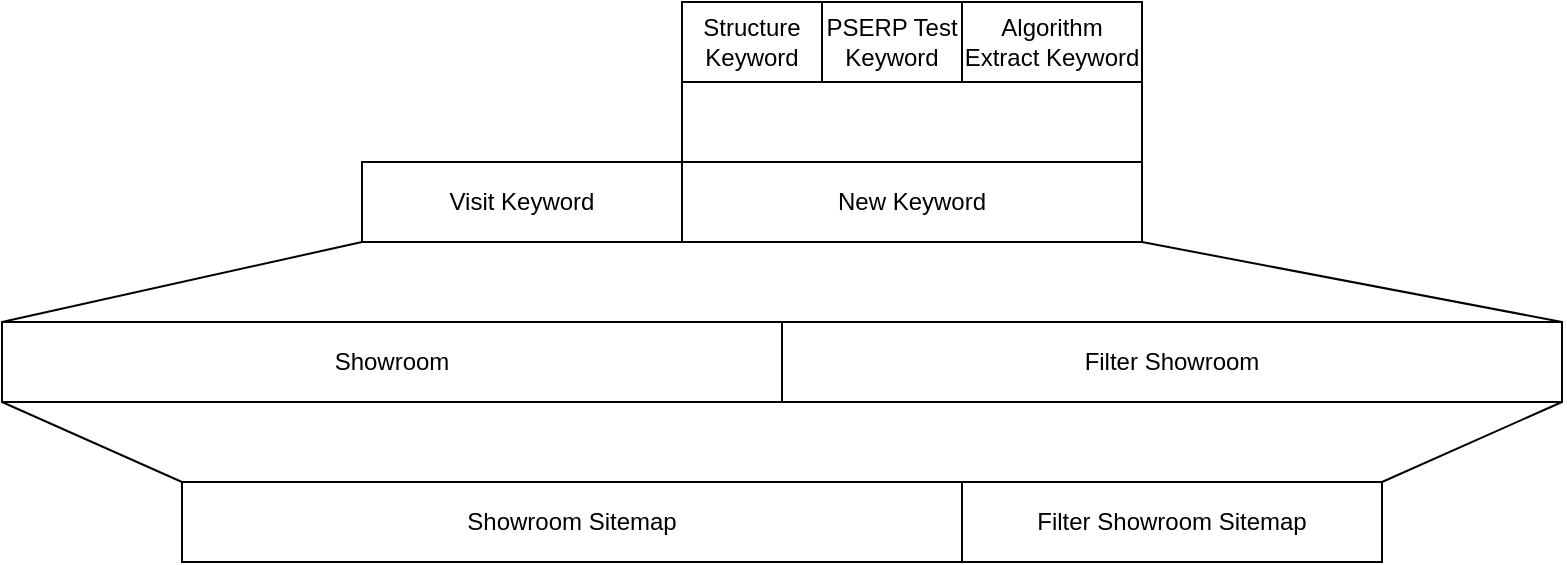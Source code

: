 <mxfile version="27.0.5">
  <diagram name="第 1 页" id="Ke502KQ1WeKImCU888vT">
    <mxGraphModel dx="1399" dy="646" grid="1" gridSize="10" guides="1" tooltips="1" connect="1" arrows="1" fold="1" page="1" pageScale="1" pageWidth="827" pageHeight="1169" math="0" shadow="0">
      <root>
        <mxCell id="0" />
        <mxCell id="1" parent="0" />
        <mxCell id="McudIKGl9F88ILY4ECNT-2" value="Visit Keyword" style="rounded=0;whiteSpace=wrap;html=1;" vertex="1" parent="1">
          <mxGeometry x="260" y="80" width="160" height="40" as="geometry" />
        </mxCell>
        <mxCell id="McudIKGl9F88ILY4ECNT-3" value="New Keyword" style="rounded=0;whiteSpace=wrap;html=1;" vertex="1" parent="1">
          <mxGeometry x="420" y="80" width="230" height="40" as="geometry" />
        </mxCell>
        <mxCell id="McudIKGl9F88ILY4ECNT-5" value="Structure Keyword" style="rounded=0;whiteSpace=wrap;html=1;" vertex="1" parent="1">
          <mxGeometry x="420" width="70" height="40" as="geometry" />
        </mxCell>
        <mxCell id="McudIKGl9F88ILY4ECNT-6" value="PSERP Test Keyword" style="rounded=0;whiteSpace=wrap;html=1;" vertex="1" parent="1">
          <mxGeometry x="490" width="70" height="40" as="geometry" />
        </mxCell>
        <mxCell id="McudIKGl9F88ILY4ECNT-7" value="Algorithm Extract Keyword" style="rounded=0;whiteSpace=wrap;html=1;" vertex="1" parent="1">
          <mxGeometry x="560" width="90" height="40" as="geometry" />
        </mxCell>
        <mxCell id="McudIKGl9F88ILY4ECNT-8" value="Showroom" style="rounded=0;whiteSpace=wrap;html=1;" vertex="1" parent="1">
          <mxGeometry x="80" y="160" width="390" height="40" as="geometry" />
        </mxCell>
        <mxCell id="McudIKGl9F88ILY4ECNT-9" value="Filter Showroom" style="rounded=0;whiteSpace=wrap;html=1;" vertex="1" parent="1">
          <mxGeometry x="470" y="160" width="390" height="40" as="geometry" />
        </mxCell>
        <mxCell id="McudIKGl9F88ILY4ECNT-10" value="Showroom Sitemap" style="rounded=0;whiteSpace=wrap;html=1;" vertex="1" parent="1">
          <mxGeometry x="170" y="240" width="390" height="40" as="geometry" />
        </mxCell>
        <mxCell id="McudIKGl9F88ILY4ECNT-11" value="Filter Showroom Sitemap" style="rounded=0;whiteSpace=wrap;html=1;" vertex="1" parent="1">
          <mxGeometry x="560" y="240" width="210" height="40" as="geometry" />
        </mxCell>
        <mxCell id="McudIKGl9F88ILY4ECNT-12" value="" style="endArrow=none;html=1;rounded=0;entryX=0;entryY=1;entryDx=0;entryDy=0;exitX=1;exitY=0;exitDx=0;exitDy=0;" edge="1" parent="1" source="McudIKGl9F88ILY4ECNT-2" target="McudIKGl9F88ILY4ECNT-5">
          <mxGeometry width="50" height="50" relative="1" as="geometry">
            <mxPoint x="570" y="210" as="sourcePoint" />
            <mxPoint x="620" y="160" as="targetPoint" />
          </mxGeometry>
        </mxCell>
        <mxCell id="McudIKGl9F88ILY4ECNT-13" value="" style="endArrow=none;html=1;rounded=0;entryX=1;entryY=1;entryDx=0;entryDy=0;exitX=1;exitY=0;exitDx=0;exitDy=0;" edge="1" parent="1" source="McudIKGl9F88ILY4ECNT-3" target="McudIKGl9F88ILY4ECNT-7">
          <mxGeometry width="50" height="50" relative="1" as="geometry">
            <mxPoint x="430" y="90" as="sourcePoint" />
            <mxPoint x="430" y="50" as="targetPoint" />
          </mxGeometry>
        </mxCell>
        <mxCell id="McudIKGl9F88ILY4ECNT-14" value="" style="endArrow=none;html=1;rounded=0;entryX=0;entryY=1;entryDx=0;entryDy=0;" edge="1" parent="1" target="McudIKGl9F88ILY4ECNT-2">
          <mxGeometry width="50" height="50" relative="1" as="geometry">
            <mxPoint x="80" y="160" as="sourcePoint" />
            <mxPoint x="250" y="50" as="targetPoint" />
          </mxGeometry>
        </mxCell>
        <mxCell id="McudIKGl9F88ILY4ECNT-17" value="" style="endArrow=none;html=1;rounded=0;entryX=1;entryY=1;entryDx=0;entryDy=0;exitX=1;exitY=0;exitDx=0;exitDy=0;" edge="1" parent="1" source="McudIKGl9F88ILY4ECNT-9" target="McudIKGl9F88ILY4ECNT-3">
          <mxGeometry width="50" height="50" relative="1" as="geometry">
            <mxPoint x="110" y="190" as="sourcePoint" />
            <mxPoint x="110" y="150" as="targetPoint" />
          </mxGeometry>
        </mxCell>
        <mxCell id="McudIKGl9F88ILY4ECNT-18" value="" style="endArrow=none;html=1;rounded=0;entryX=0;entryY=1;entryDx=0;entryDy=0;exitX=0;exitY=0;exitDx=0;exitDy=0;" edge="1" parent="1" source="McudIKGl9F88ILY4ECNT-10" target="McudIKGl9F88ILY4ECNT-8">
          <mxGeometry width="50" height="50" relative="1" as="geometry">
            <mxPoint x="120" y="200" as="sourcePoint" />
            <mxPoint x="120" y="160" as="targetPoint" />
          </mxGeometry>
        </mxCell>
        <mxCell id="McudIKGl9F88ILY4ECNT-20" value="" style="endArrow=none;html=1;rounded=0;entryX=1;entryY=1;entryDx=0;entryDy=0;exitX=1;exitY=0;exitDx=0;exitDy=0;" edge="1" parent="1" source="McudIKGl9F88ILY4ECNT-11" target="McudIKGl9F88ILY4ECNT-9">
          <mxGeometry width="50" height="50" relative="1" as="geometry">
            <mxPoint x="140" y="220" as="sourcePoint" />
            <mxPoint x="140" y="180" as="targetPoint" />
          </mxGeometry>
        </mxCell>
      </root>
    </mxGraphModel>
  </diagram>
</mxfile>
